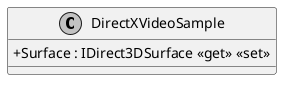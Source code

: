 @startuml
skinparam monochrome true
skinparam classAttributeIconSize 0

!startsub default
class DirectXVideoSample {
    + Surface : IDirect3DSurface <<get>> <<set>>
}
!endsub

@enduml

